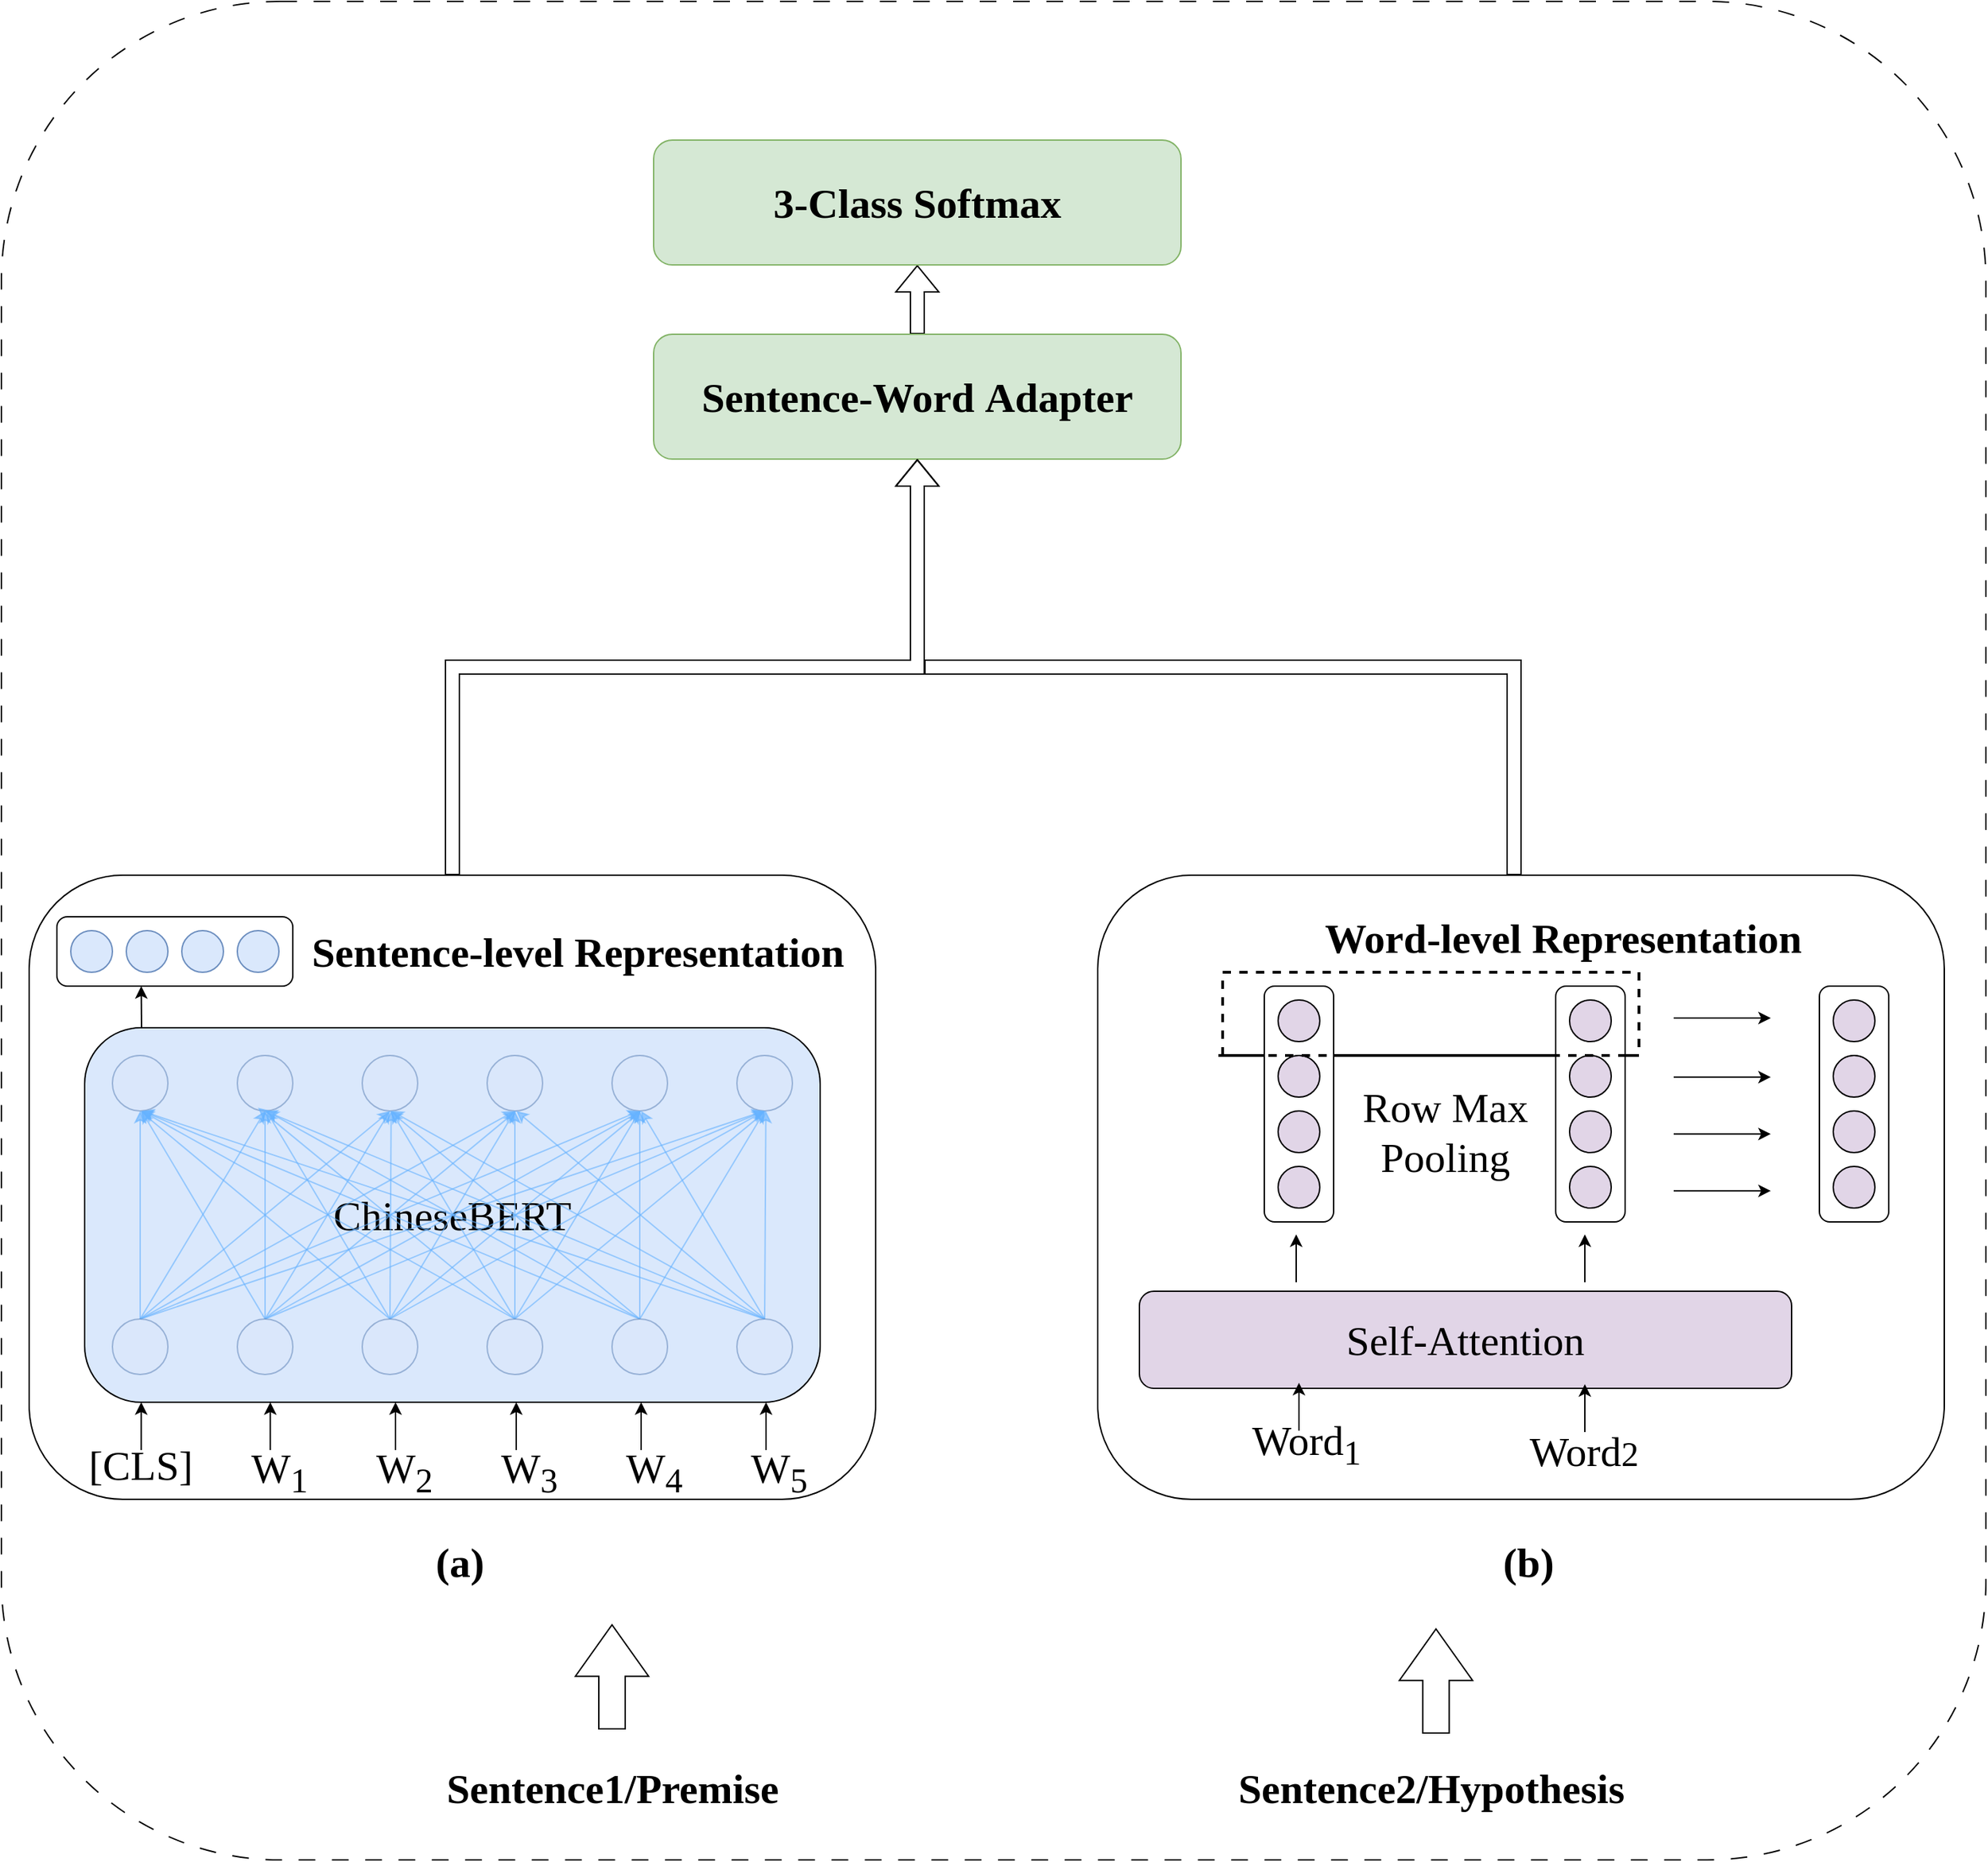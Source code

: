 <mxfile version="23.1.6" type="github">
  <diagram name="第 1 页" id="VYbCO--YuYpUogVYsecE">
    <mxGraphModel dx="3191" dy="1720" grid="1" gridSize="10" guides="1" tooltips="1" connect="1" arrows="1" fold="1" page="1" pageScale="1" pageWidth="827" pageHeight="1169" math="0" shadow="0">
      <root>
        <mxCell id="0" />
        <mxCell id="1" parent="0" />
        <mxCell id="rdohVRuR8QGzKIeL4WwT-202" value="" style="rounded=1;whiteSpace=wrap;html=1;dashed=1;dashPattern=12 12;" vertex="1" parent="1">
          <mxGeometry x="820" y="130" width="1430" height="1340" as="geometry" />
        </mxCell>
        <mxCell id="rdohVRuR8QGzKIeL4WwT-1" value="&lt;font face=&quot;Times New Roman&quot; style=&quot;font-size: 30px;&quot;&gt;&lt;b&gt;Sentence1/Premise&lt;/b&gt;&lt;/font&gt;" style="text;html=1;align=center;verticalAlign=middle;resizable=0;points=[];autosize=1;strokeColor=none;fillColor=none;" vertex="1" parent="1">
          <mxGeometry x="1130" y="1393" width="260" height="50" as="geometry" />
        </mxCell>
        <mxCell id="rdohVRuR8QGzKIeL4WwT-2" value="&lt;font face=&quot;Times New Roman&quot; style=&quot;font-size: 30px;&quot;&gt;&lt;b&gt;Sentence2/Hypothesis&lt;/b&gt;&lt;/font&gt;" style="text;html=1;align=center;verticalAlign=middle;resizable=0;points=[];autosize=1;strokeColor=none;fillColor=none;" vertex="1" parent="1">
          <mxGeometry x="1700" y="1393" width="300" height="50" as="geometry" />
        </mxCell>
        <mxCell id="rdohVRuR8QGzKIeL4WwT-63" value="" style="shape=flexArrow;endArrow=classic;html=1;rounded=0;endWidth=32.727;endSize=12.048;width=19.048;" edge="1" parent="1">
          <mxGeometry width="50" height="50" relative="1" as="geometry">
            <mxPoint x="1260" y="1376" as="sourcePoint" />
            <mxPoint x="1260" y="1300" as="targetPoint" />
          </mxGeometry>
        </mxCell>
        <mxCell id="rdohVRuR8QGzKIeL4WwT-64" value="" style="shape=flexArrow;endArrow=classic;html=1;rounded=0;endWidth=32.727;endSize=12.048;width=19.048;" edge="1" parent="1">
          <mxGeometry width="50" height="50" relative="1" as="geometry">
            <mxPoint x="1853.73" y="1379" as="sourcePoint" />
            <mxPoint x="1853.73" y="1303" as="targetPoint" />
          </mxGeometry>
        </mxCell>
        <mxCell id="rdohVRuR8QGzKIeL4WwT-67" value="" style="rounded=1;whiteSpace=wrap;html=1;" vertex="1" parent="1">
          <mxGeometry x="840" y="760" width="610" height="450" as="geometry" />
        </mxCell>
        <mxCell id="rdohVRuR8QGzKIeL4WwT-68" value="&lt;font style=&quot;font-size: 30px;&quot; face=&quot;Times New Roman&quot;&gt;&lt;b&gt;Sentence-level Representation&lt;/b&gt;&lt;/font&gt;" style="text;html=1;align=center;verticalAlign=middle;resizable=0;points=[];autosize=1;strokeColor=none;fillColor=none;" vertex="1" parent="1">
          <mxGeometry x="1030" y="790" width="410" height="50" as="geometry" />
        </mxCell>
        <mxCell id="rdohVRuR8QGzKIeL4WwT-69" value="&lt;font style=&quot;font-size: 30px;&quot; face=&quot;Times New Roman&quot;&gt;[CLS]&lt;/font&gt;" style="text;html=1;align=center;verticalAlign=middle;resizable=0;points=[];autosize=1;strokeColor=none;fillColor=none;" vertex="1" parent="1">
          <mxGeometry x="870" y="1160" width="100" height="50" as="geometry" />
        </mxCell>
        <mxCell id="rdohVRuR8QGzKIeL4WwT-70" value="&lt;font style=&quot;font-size: 30px;&quot; face=&quot;Times New Roman&quot;&gt;W&lt;sub&gt;1&lt;/sub&gt;&lt;/font&gt;" style="text;html=1;align=center;verticalAlign=middle;resizable=0;points=[];autosize=1;strokeColor=none;fillColor=none;" vertex="1" parent="1">
          <mxGeometry x="990" y="1160" width="60" height="60" as="geometry" />
        </mxCell>
        <mxCell id="rdohVRuR8QGzKIeL4WwT-71" value="&lt;font style=&quot;font-size: 30px;&quot; face=&quot;Times New Roman&quot;&gt;W&lt;sub&gt;2&lt;/sub&gt;&lt;/font&gt;" style="text;html=1;align=center;verticalAlign=middle;resizable=0;points=[];autosize=1;strokeColor=none;fillColor=none;" vertex="1" parent="1">
          <mxGeometry x="1080" y="1160" width="60" height="60" as="geometry" />
        </mxCell>
        <mxCell id="rdohVRuR8QGzKIeL4WwT-72" value="&lt;font style=&quot;font-size: 30px;&quot; face=&quot;Times New Roman&quot;&gt;W&lt;sub&gt;3&lt;/sub&gt;&lt;/font&gt;" style="text;html=1;align=center;verticalAlign=middle;resizable=0;points=[];autosize=1;strokeColor=none;fillColor=none;" vertex="1" parent="1">
          <mxGeometry x="1170" y="1160" width="60" height="60" as="geometry" />
        </mxCell>
        <mxCell id="rdohVRuR8QGzKIeL4WwT-73" value="&lt;font style=&quot;font-size: 30px;&quot; face=&quot;Times New Roman&quot;&gt;W&lt;sub&gt;4&lt;/sub&gt;&lt;/font&gt;" style="text;html=1;align=center;verticalAlign=middle;resizable=0;points=[];autosize=1;strokeColor=none;fillColor=none;" vertex="1" parent="1">
          <mxGeometry x="1260" y="1160" width="60" height="60" as="geometry" />
        </mxCell>
        <mxCell id="rdohVRuR8QGzKIeL4WwT-74" value="&lt;font style=&quot;font-size: 30px;&quot; face=&quot;Times New Roman&quot;&gt;W&lt;sub&gt;5&lt;/sub&gt;&lt;/font&gt;" style="text;html=1;align=center;verticalAlign=middle;resizable=0;points=[];autosize=1;strokeColor=none;fillColor=none;" vertex="1" parent="1">
          <mxGeometry x="1350" y="1160" width="60" height="60" as="geometry" />
        </mxCell>
        <mxCell id="rdohVRuR8QGzKIeL4WwT-75" value="" style="group" vertex="1" connectable="0" parent="1">
          <mxGeometry x="860" y="790" width="170" height="50" as="geometry" />
        </mxCell>
        <mxCell id="rdohVRuR8QGzKIeL4WwT-76" value="" style="rounded=1;whiteSpace=wrap;html=1;container=0;" vertex="1" parent="rdohVRuR8QGzKIeL4WwT-75">
          <mxGeometry width="170" height="50" as="geometry" />
        </mxCell>
        <mxCell id="rdohVRuR8QGzKIeL4WwT-77" value="" style="ellipse;whiteSpace=wrap;html=1;aspect=fixed;fillColor=#dae8fc;strokeColor=#6c8ebf;container=0;" vertex="1" parent="rdohVRuR8QGzKIeL4WwT-75">
          <mxGeometry x="10" y="10" width="30" height="30" as="geometry" />
        </mxCell>
        <mxCell id="rdohVRuR8QGzKIeL4WwT-78" value="" style="ellipse;whiteSpace=wrap;html=1;aspect=fixed;fillColor=#dae8fc;strokeColor=#6c8ebf;container=0;" vertex="1" parent="rdohVRuR8QGzKIeL4WwT-75">
          <mxGeometry x="50" y="10" width="30" height="30" as="geometry" />
        </mxCell>
        <mxCell id="rdohVRuR8QGzKIeL4WwT-79" value="" style="ellipse;whiteSpace=wrap;html=1;aspect=fixed;fillColor=#dae8fc;strokeColor=#6c8ebf;container=0;" vertex="1" parent="rdohVRuR8QGzKIeL4WwT-75">
          <mxGeometry x="130" y="10" width="30" height="30" as="geometry" />
        </mxCell>
        <mxCell id="rdohVRuR8QGzKIeL4WwT-80" value="" style="ellipse;whiteSpace=wrap;html=1;aspect=fixed;fillColor=#dae8fc;strokeColor=#6c8ebf;container=0;" vertex="1" parent="rdohVRuR8QGzKIeL4WwT-75">
          <mxGeometry x="90" y="10" width="30" height="30" as="geometry" />
        </mxCell>
        <mxCell id="rdohVRuR8QGzKIeL4WwT-81" value="" style="endArrow=classic;html=1;rounded=0;" edge="1" parent="1">
          <mxGeometry width="50" height="50" relative="1" as="geometry">
            <mxPoint x="920.76" y="1174.49" as="sourcePoint" />
            <mxPoint x="920.76" y="1140" as="targetPoint" />
          </mxGeometry>
        </mxCell>
        <mxCell id="rdohVRuR8QGzKIeL4WwT-82" value="" style="endArrow=classic;html=1;rounded=0;" edge="1" parent="1">
          <mxGeometry width="50" height="50" relative="1" as="geometry">
            <mxPoint x="1013.76" y="1174.49" as="sourcePoint" />
            <mxPoint x="1013.76" y="1140" as="targetPoint" />
          </mxGeometry>
        </mxCell>
        <mxCell id="rdohVRuR8QGzKIeL4WwT-83" value="" style="endArrow=classic;html=1;rounded=0;" edge="1" parent="1">
          <mxGeometry width="50" height="50" relative="1" as="geometry">
            <mxPoint x="1104" y="1174.49" as="sourcePoint" />
            <mxPoint x="1104" y="1140" as="targetPoint" />
          </mxGeometry>
        </mxCell>
        <mxCell id="rdohVRuR8QGzKIeL4WwT-84" value="" style="endArrow=classic;html=1;rounded=0;" edge="1" parent="1">
          <mxGeometry width="50" height="50" relative="1" as="geometry">
            <mxPoint x="1191" y="1174.49" as="sourcePoint" />
            <mxPoint x="1191" y="1140" as="targetPoint" />
          </mxGeometry>
        </mxCell>
        <mxCell id="rdohVRuR8QGzKIeL4WwT-85" value="" style="endArrow=classic;html=1;rounded=0;" edge="1" parent="1">
          <mxGeometry width="50" height="50" relative="1" as="geometry">
            <mxPoint x="1281" y="1174.49" as="sourcePoint" />
            <mxPoint x="1281" y="1140" as="targetPoint" />
          </mxGeometry>
        </mxCell>
        <mxCell id="rdohVRuR8QGzKIeL4WwT-86" value="" style="endArrow=classic;html=1;rounded=0;" edge="1" parent="1">
          <mxGeometry width="50" height="50" relative="1" as="geometry">
            <mxPoint x="1371" y="1174.49" as="sourcePoint" />
            <mxPoint x="1371" y="1140" as="targetPoint" />
          </mxGeometry>
        </mxCell>
        <mxCell id="rdohVRuR8QGzKIeL4WwT-87" value="" style="endArrow=classic;html=1;rounded=0;" edge="1" parent="1">
          <mxGeometry width="50" height="50" relative="1" as="geometry">
            <mxPoint x="921" y="870" as="sourcePoint" />
            <mxPoint x="920.76" y="840" as="targetPoint" />
          </mxGeometry>
        </mxCell>
        <mxCell id="rdohVRuR8QGzKIeL4WwT-88" value="&lt;font face=&quot;Times New Roman&quot;&gt;&lt;span style=&quot;font-size: 30px;&quot;&gt;&lt;b&gt;(a)&lt;/b&gt;&lt;/span&gt;&lt;/font&gt;" style="text;html=1;align=center;verticalAlign=middle;resizable=0;points=[];autosize=1;strokeColor=none;fillColor=none;" vertex="1" parent="1">
          <mxGeometry x="1120" y="1230" width="60" height="50" as="geometry" />
        </mxCell>
        <mxCell id="rdohVRuR8QGzKIeL4WwT-89" value="&lt;font face=&quot;Times New Roman&quot; style=&quot;font-size: 30px;&quot;&gt;ChineseBERT&lt;/font&gt;" style="rounded=1;whiteSpace=wrap;html=1;fillColor=#dae8fc;strokeColor=default;" vertex="1" parent="1">
          <mxGeometry x="880" y="870" width="530" height="270" as="geometry" />
        </mxCell>
        <mxCell id="rdohVRuR8QGzKIeL4WwT-90" value="" style="ellipse;whiteSpace=wrap;html=1;aspect=fixed;fillColor=#dae8fc;strokeColor=#6c8ebf;opacity=60;" vertex="1" parent="1">
          <mxGeometry x="900" y="890" width="40" height="40" as="geometry" />
        </mxCell>
        <mxCell id="rdohVRuR8QGzKIeL4WwT-91" value="" style="ellipse;whiteSpace=wrap;html=1;aspect=fixed;fillColor=#dae8fc;strokeColor=#6c8ebf;opacity=60;" vertex="1" parent="1">
          <mxGeometry x="990" y="890" width="40" height="40" as="geometry" />
        </mxCell>
        <mxCell id="rdohVRuR8QGzKIeL4WwT-92" value="" style="ellipse;whiteSpace=wrap;html=1;aspect=fixed;fillColor=#dae8fc;strokeColor=#6c8ebf;opacity=60;" vertex="1" parent="1">
          <mxGeometry x="1080" y="890" width="40" height="40" as="geometry" />
        </mxCell>
        <mxCell id="rdohVRuR8QGzKIeL4WwT-93" value="" style="ellipse;whiteSpace=wrap;html=1;aspect=fixed;fillColor=#dae8fc;strokeColor=#6c8ebf;opacity=60;" vertex="1" parent="1">
          <mxGeometry x="1170" y="890" width="40" height="40" as="geometry" />
        </mxCell>
        <mxCell id="rdohVRuR8QGzKIeL4WwT-94" value="" style="ellipse;whiteSpace=wrap;html=1;aspect=fixed;fillColor=#dae8fc;strokeColor=#6c8ebf;opacity=60;" vertex="1" parent="1">
          <mxGeometry x="1260" y="890" width="40" height="40" as="geometry" />
        </mxCell>
        <mxCell id="rdohVRuR8QGzKIeL4WwT-95" value="" style="ellipse;whiteSpace=wrap;html=1;aspect=fixed;fillColor=#dae8fc;strokeColor=#6c8ebf;opacity=60;" vertex="1" parent="1">
          <mxGeometry x="1350" y="890" width="40" height="40" as="geometry" />
        </mxCell>
        <mxCell id="rdohVRuR8QGzKIeL4WwT-96" style="edgeStyle=orthogonalEdgeStyle;rounded=0;orthogonalLoop=1;jettySize=auto;html=1;entryX=0.5;entryY=1;entryDx=0;entryDy=0;opacity=60;strokeColor=#66B2FF;" edge="1" parent="1" source="rdohVRuR8QGzKIeL4WwT-102" target="rdohVRuR8QGzKIeL4WwT-90">
          <mxGeometry relative="1" as="geometry" />
        </mxCell>
        <mxCell id="rdohVRuR8QGzKIeL4WwT-97" style="rounded=0;orthogonalLoop=1;jettySize=auto;html=1;exitX=0.5;exitY=0;exitDx=0;exitDy=0;entryX=0.5;entryY=1;entryDx=0;entryDy=0;opacity=60;strokeColor=#66B2FF;" edge="1" parent="1" source="rdohVRuR8QGzKIeL4WwT-102" target="rdohVRuR8QGzKIeL4WwT-91">
          <mxGeometry relative="1" as="geometry" />
        </mxCell>
        <mxCell id="rdohVRuR8QGzKIeL4WwT-98" style="rounded=0;orthogonalLoop=1;jettySize=auto;html=1;exitX=0.5;exitY=0;exitDx=0;exitDy=0;entryX=0.5;entryY=1;entryDx=0;entryDy=0;opacity=60;strokeColor=#66B2FF;" edge="1" parent="1" source="rdohVRuR8QGzKIeL4WwT-102" target="rdohVRuR8QGzKIeL4WwT-92">
          <mxGeometry relative="1" as="geometry" />
        </mxCell>
        <mxCell id="rdohVRuR8QGzKIeL4WwT-99" style="rounded=0;orthogonalLoop=1;jettySize=auto;html=1;exitX=0.5;exitY=0;exitDx=0;exitDy=0;entryX=0.5;entryY=1;entryDx=0;entryDy=0;opacity=60;strokeColor=#66B2FF;" edge="1" parent="1" source="rdohVRuR8QGzKIeL4WwT-102" target="rdohVRuR8QGzKIeL4WwT-93">
          <mxGeometry relative="1" as="geometry" />
        </mxCell>
        <mxCell id="rdohVRuR8QGzKIeL4WwT-100" style="rounded=0;orthogonalLoop=1;jettySize=auto;html=1;exitX=0.5;exitY=0;exitDx=0;exitDy=0;entryX=0.5;entryY=1;entryDx=0;entryDy=0;opacity=60;strokeColor=#66B2FF;" edge="1" parent="1" source="rdohVRuR8QGzKIeL4WwT-102" target="rdohVRuR8QGzKIeL4WwT-94">
          <mxGeometry relative="1" as="geometry" />
        </mxCell>
        <mxCell id="rdohVRuR8QGzKIeL4WwT-101" style="rounded=0;orthogonalLoop=1;jettySize=auto;html=1;exitX=0.5;exitY=0;exitDx=0;exitDy=0;entryX=0.5;entryY=1;entryDx=0;entryDy=0;opacity=60;strokeColor=#66B2FF;" edge="1" parent="1" source="rdohVRuR8QGzKIeL4WwT-102" target="rdohVRuR8QGzKIeL4WwT-95">
          <mxGeometry relative="1" as="geometry" />
        </mxCell>
        <mxCell id="rdohVRuR8QGzKIeL4WwT-102" value="" style="ellipse;whiteSpace=wrap;html=1;aspect=fixed;fillColor=#dae8fc;strokeColor=#6c8ebf;opacity=60;" vertex="1" parent="1">
          <mxGeometry x="900" y="1080" width="40" height="40" as="geometry" />
        </mxCell>
        <mxCell id="rdohVRuR8QGzKIeL4WwT-103" style="rounded=0;orthogonalLoop=1;jettySize=auto;html=1;exitX=0.5;exitY=0;exitDx=0;exitDy=0;opacity=60;strokeColor=#66B2FF;" edge="1" parent="1" source="rdohVRuR8QGzKIeL4WwT-109">
          <mxGeometry relative="1" as="geometry">
            <mxPoint x="921" y="930" as="targetPoint" />
          </mxGeometry>
        </mxCell>
        <mxCell id="rdohVRuR8QGzKIeL4WwT-104" style="rounded=0;orthogonalLoop=1;jettySize=auto;html=1;exitX=0.5;exitY=0;exitDx=0;exitDy=0;entryX=0.5;entryY=1;entryDx=0;entryDy=0;opacity=60;strokeColor=#66B2FF;" edge="1" parent="1" source="rdohVRuR8QGzKIeL4WwT-109" target="rdohVRuR8QGzKIeL4WwT-91">
          <mxGeometry relative="1" as="geometry" />
        </mxCell>
        <mxCell id="rdohVRuR8QGzKIeL4WwT-105" style="edgeStyle=none;rounded=0;orthogonalLoop=1;jettySize=auto;html=1;exitX=0.5;exitY=0;exitDx=0;exitDy=0;entryX=0.5;entryY=1;entryDx=0;entryDy=0;opacity=60;strokeColor=#66B2FF;" edge="1" parent="1" source="rdohVRuR8QGzKIeL4WwT-109" target="rdohVRuR8QGzKIeL4WwT-92">
          <mxGeometry relative="1" as="geometry" />
        </mxCell>
        <mxCell id="rdohVRuR8QGzKIeL4WwT-106" style="edgeStyle=none;rounded=0;orthogonalLoop=1;jettySize=auto;html=1;exitX=0.5;exitY=0;exitDx=0;exitDy=0;opacity=60;strokeColor=#66B2FF;" edge="1" parent="1" source="rdohVRuR8QGzKIeL4WwT-109">
          <mxGeometry relative="1" as="geometry">
            <mxPoint x="1191" y="930" as="targetPoint" />
          </mxGeometry>
        </mxCell>
        <mxCell id="rdohVRuR8QGzKIeL4WwT-107" style="edgeStyle=none;rounded=0;orthogonalLoop=1;jettySize=auto;html=1;exitX=0.5;exitY=0;exitDx=0;exitDy=0;opacity=60;strokeColor=#66B2FF;" edge="1" parent="1" source="rdohVRuR8QGzKIeL4WwT-109">
          <mxGeometry relative="1" as="geometry">
            <mxPoint x="1281" y="930" as="targetPoint" />
          </mxGeometry>
        </mxCell>
        <mxCell id="rdohVRuR8QGzKIeL4WwT-108" style="edgeStyle=none;rounded=0;orthogonalLoop=1;jettySize=auto;html=1;exitX=0.5;exitY=0;exitDx=0;exitDy=0;entryX=0.5;entryY=1;entryDx=0;entryDy=0;opacity=60;strokeColor=#66B2FF;" edge="1" parent="1" source="rdohVRuR8QGzKIeL4WwT-109" target="rdohVRuR8QGzKIeL4WwT-95">
          <mxGeometry relative="1" as="geometry" />
        </mxCell>
        <mxCell id="rdohVRuR8QGzKIeL4WwT-109" value="" style="ellipse;whiteSpace=wrap;html=1;aspect=fixed;fillColor=#dae8fc;strokeColor=#6c8ebf;opacity=60;" vertex="1" parent="1">
          <mxGeometry x="990" y="1080" width="40" height="40" as="geometry" />
        </mxCell>
        <mxCell id="rdohVRuR8QGzKIeL4WwT-110" style="edgeStyle=none;rounded=0;orthogonalLoop=1;jettySize=auto;html=1;exitX=0.5;exitY=0;exitDx=0;exitDy=0;entryX=0.5;entryY=1;entryDx=0;entryDy=0;opacity=60;strokeColor=#66B2FF;" edge="1" parent="1" source="rdohVRuR8QGzKIeL4WwT-116" target="rdohVRuR8QGzKIeL4WwT-90">
          <mxGeometry relative="1" as="geometry" />
        </mxCell>
        <mxCell id="rdohVRuR8QGzKIeL4WwT-111" style="edgeStyle=none;rounded=0;orthogonalLoop=1;jettySize=auto;html=1;exitX=0.5;exitY=0;exitDx=0;exitDy=0;opacity=60;strokeColor=#66B2FF;" edge="1" parent="1" source="rdohVRuR8QGzKIeL4WwT-116">
          <mxGeometry relative="1" as="geometry">
            <mxPoint x="1011" y="930" as="targetPoint" />
          </mxGeometry>
        </mxCell>
        <mxCell id="rdohVRuR8QGzKIeL4WwT-112" style="edgeStyle=none;rounded=0;orthogonalLoop=1;jettySize=auto;html=1;exitX=0.5;exitY=0;exitDx=0;exitDy=0;opacity=60;strokeColor=#66B2FF;" edge="1" parent="1" source="rdohVRuR8QGzKIeL4WwT-116">
          <mxGeometry relative="1" as="geometry">
            <mxPoint x="1100.857" y="930" as="targetPoint" />
          </mxGeometry>
        </mxCell>
        <mxCell id="rdohVRuR8QGzKIeL4WwT-113" style="edgeStyle=none;rounded=0;orthogonalLoop=1;jettySize=auto;html=1;exitX=0.5;exitY=0;exitDx=0;exitDy=0;entryX=0.5;entryY=1;entryDx=0;entryDy=0;opacity=60;strokeColor=#66B2FF;" edge="1" parent="1" source="rdohVRuR8QGzKIeL4WwT-116" target="rdohVRuR8QGzKIeL4WwT-93">
          <mxGeometry relative="1" as="geometry" />
        </mxCell>
        <mxCell id="rdohVRuR8QGzKIeL4WwT-114" style="edgeStyle=none;rounded=0;orthogonalLoop=1;jettySize=auto;html=1;exitX=0.5;exitY=0;exitDx=0;exitDy=0;opacity=60;strokeColor=#66B2FF;" edge="1" parent="1" source="rdohVRuR8QGzKIeL4WwT-116">
          <mxGeometry relative="1" as="geometry">
            <mxPoint x="1281" y="930" as="targetPoint" />
          </mxGeometry>
        </mxCell>
        <mxCell id="rdohVRuR8QGzKIeL4WwT-115" style="edgeStyle=none;rounded=0;orthogonalLoop=1;jettySize=auto;html=1;exitX=0.5;exitY=0;exitDx=0;exitDy=0;entryX=0.5;entryY=1;entryDx=0;entryDy=0;opacity=60;strokeColor=#66B2FF;" edge="1" parent="1" source="rdohVRuR8QGzKIeL4WwT-116" target="rdohVRuR8QGzKIeL4WwT-95">
          <mxGeometry relative="1" as="geometry" />
        </mxCell>
        <mxCell id="rdohVRuR8QGzKIeL4WwT-116" value="" style="ellipse;whiteSpace=wrap;html=1;aspect=fixed;fillColor=#dae8fc;strokeColor=#6c8ebf;opacity=60;" vertex="1" parent="1">
          <mxGeometry x="1080" y="1080" width="40" height="40" as="geometry" />
        </mxCell>
        <mxCell id="rdohVRuR8QGzKIeL4WwT-117" style="edgeStyle=none;rounded=0;orthogonalLoop=1;jettySize=auto;html=1;exitX=0.5;exitY=0;exitDx=0;exitDy=0;opacity=60;strokeColor=#66B2FF;" edge="1" parent="1" source="rdohVRuR8QGzKIeL4WwT-123">
          <mxGeometry relative="1" as="geometry">
            <mxPoint x="921" y="930" as="targetPoint" />
          </mxGeometry>
        </mxCell>
        <mxCell id="rdohVRuR8QGzKIeL4WwT-118" style="edgeStyle=none;rounded=0;orthogonalLoop=1;jettySize=auto;html=1;exitX=0.5;exitY=0;exitDx=0;exitDy=0;entryX=0.371;entryY=0.941;entryDx=0;entryDy=0;entryPerimeter=0;opacity=60;strokeColor=#66B2FF;" edge="1" parent="1" source="rdohVRuR8QGzKIeL4WwT-123" target="rdohVRuR8QGzKIeL4WwT-91">
          <mxGeometry relative="1" as="geometry" />
        </mxCell>
        <mxCell id="rdohVRuR8QGzKIeL4WwT-119" style="edgeStyle=none;rounded=0;orthogonalLoop=1;jettySize=auto;html=1;exitX=0.5;exitY=0;exitDx=0;exitDy=0;opacity=60;strokeColor=#66B2FF;" edge="1" parent="1" source="rdohVRuR8QGzKIeL4WwT-123">
          <mxGeometry relative="1" as="geometry">
            <mxPoint x="1101" y="930" as="targetPoint" />
          </mxGeometry>
        </mxCell>
        <mxCell id="rdohVRuR8QGzKIeL4WwT-120" style="edgeStyle=none;rounded=0;orthogonalLoop=1;jettySize=auto;html=1;exitX=0.5;exitY=0;exitDx=0;exitDy=0;opacity=60;strokeColor=#66B2FF;" edge="1" parent="1" source="rdohVRuR8QGzKIeL4WwT-123" target="rdohVRuR8QGzKIeL4WwT-93">
          <mxGeometry relative="1" as="geometry" />
        </mxCell>
        <mxCell id="rdohVRuR8QGzKIeL4WwT-121" style="edgeStyle=none;rounded=0;orthogonalLoop=1;jettySize=auto;html=1;exitX=0.5;exitY=0;exitDx=0;exitDy=0;entryX=0.5;entryY=1;entryDx=0;entryDy=0;opacity=60;strokeColor=#66B2FF;" edge="1" parent="1" source="rdohVRuR8QGzKIeL4WwT-123" target="rdohVRuR8QGzKIeL4WwT-94">
          <mxGeometry relative="1" as="geometry" />
        </mxCell>
        <mxCell id="rdohVRuR8QGzKIeL4WwT-122" style="edgeStyle=none;rounded=0;orthogonalLoop=1;jettySize=auto;html=1;exitX=0.5;exitY=0;exitDx=0;exitDy=0;opacity=60;strokeColor=#66B2FF;" edge="1" parent="1" source="rdohVRuR8QGzKIeL4WwT-123">
          <mxGeometry relative="1" as="geometry">
            <mxPoint x="1371" y="930" as="targetPoint" />
          </mxGeometry>
        </mxCell>
        <mxCell id="rdohVRuR8QGzKIeL4WwT-123" value="" style="ellipse;whiteSpace=wrap;html=1;aspect=fixed;fillColor=#dae8fc;strokeColor=#6c8ebf;opacity=60;" vertex="1" parent="1">
          <mxGeometry x="1170" y="1080" width="40" height="40" as="geometry" />
        </mxCell>
        <mxCell id="rdohVRuR8QGzKIeL4WwT-124" style="edgeStyle=none;rounded=0;orthogonalLoop=1;jettySize=auto;html=1;exitX=0.5;exitY=0;exitDx=0;exitDy=0;opacity=60;strokeColor=#66B2FF;" edge="1" parent="1" source="rdohVRuR8QGzKIeL4WwT-129">
          <mxGeometry relative="1" as="geometry">
            <mxPoint x="921" y="930" as="targetPoint" />
          </mxGeometry>
        </mxCell>
        <mxCell id="rdohVRuR8QGzKIeL4WwT-125" style="edgeStyle=none;rounded=0;orthogonalLoop=1;jettySize=auto;html=1;exitX=0.5;exitY=0;exitDx=0;exitDy=0;opacity=60;strokeColor=#66B2FF;" edge="1" parent="1" source="rdohVRuR8QGzKIeL4WwT-129">
          <mxGeometry relative="1" as="geometry">
            <mxPoint x="1011" y="930" as="targetPoint" />
          </mxGeometry>
        </mxCell>
        <mxCell id="rdohVRuR8QGzKIeL4WwT-126" style="edgeStyle=none;rounded=0;orthogonalLoop=1;jettySize=auto;html=1;exitX=0.5;exitY=0;exitDx=0;exitDy=0;entryX=0.5;entryY=1;entryDx=0;entryDy=0;opacity=60;strokeColor=#66B2FF;" edge="1" parent="1" source="rdohVRuR8QGzKIeL4WwT-129" target="rdohVRuR8QGzKIeL4WwT-92">
          <mxGeometry relative="1" as="geometry" />
        </mxCell>
        <mxCell id="rdohVRuR8QGzKIeL4WwT-127" style="edgeStyle=none;rounded=0;orthogonalLoop=1;jettySize=auto;html=1;exitX=0.5;exitY=0;exitDx=0;exitDy=0;entryX=0.5;entryY=1;entryDx=0;entryDy=0;opacity=60;strokeColor=#66B2FF;" edge="1" parent="1" source="rdohVRuR8QGzKIeL4WwT-129" target="rdohVRuR8QGzKIeL4WwT-94">
          <mxGeometry relative="1" as="geometry" />
        </mxCell>
        <mxCell id="rdohVRuR8QGzKIeL4WwT-128" style="edgeStyle=none;rounded=0;orthogonalLoop=1;jettySize=auto;html=1;exitX=0.5;exitY=0;exitDx=0;exitDy=0;entryX=0.5;entryY=1;entryDx=0;entryDy=0;opacity=60;strokeColor=#66B2FF;" edge="1" parent="1" source="rdohVRuR8QGzKIeL4WwT-129" target="rdohVRuR8QGzKIeL4WwT-95">
          <mxGeometry relative="1" as="geometry" />
        </mxCell>
        <mxCell id="rdohVRuR8QGzKIeL4WwT-129" value="" style="ellipse;whiteSpace=wrap;html=1;aspect=fixed;fillColor=#dae8fc;strokeColor=#6c8ebf;opacity=60;" vertex="1" parent="1">
          <mxGeometry x="1260" y="1080" width="40" height="40" as="geometry" />
        </mxCell>
        <mxCell id="rdohVRuR8QGzKIeL4WwT-130" style="edgeStyle=none;rounded=0;orthogonalLoop=1;jettySize=auto;html=1;exitX=0.5;exitY=0;exitDx=0;exitDy=0;opacity=60;strokeColor=#66B2FF;" edge="1" parent="1" source="rdohVRuR8QGzKIeL4WwT-136">
          <mxGeometry relative="1" as="geometry">
            <mxPoint x="921" y="930" as="targetPoint" />
          </mxGeometry>
        </mxCell>
        <mxCell id="rdohVRuR8QGzKIeL4WwT-131" style="edgeStyle=none;rounded=0;orthogonalLoop=1;jettySize=auto;html=1;exitX=0.5;exitY=0;exitDx=0;exitDy=0;entryX=0.5;entryY=1;entryDx=0;entryDy=0;opacity=60;strokeColor=#66B2FF;" edge="1" parent="1" source="rdohVRuR8QGzKIeL4WwT-136" target="rdohVRuR8QGzKIeL4WwT-91">
          <mxGeometry relative="1" as="geometry" />
        </mxCell>
        <mxCell id="rdohVRuR8QGzKIeL4WwT-132" style="edgeStyle=none;rounded=0;orthogonalLoop=1;jettySize=auto;html=1;exitX=0.5;exitY=0;exitDx=0;exitDy=0;opacity=60;strokeColor=#66B2FF;" edge="1" parent="1" source="rdohVRuR8QGzKIeL4WwT-136">
          <mxGeometry relative="1" as="geometry">
            <mxPoint x="1101" y="930" as="targetPoint" />
          </mxGeometry>
        </mxCell>
        <mxCell id="rdohVRuR8QGzKIeL4WwT-133" style="edgeStyle=none;rounded=0;orthogonalLoop=1;jettySize=auto;html=1;exitX=0.5;exitY=0;exitDx=0;exitDy=0;opacity=60;strokeColor=#66B2FF;" edge="1" parent="1" source="rdohVRuR8QGzKIeL4WwT-136">
          <mxGeometry relative="1" as="geometry">
            <mxPoint x="1191" y="930" as="targetPoint" />
          </mxGeometry>
        </mxCell>
        <mxCell id="rdohVRuR8QGzKIeL4WwT-134" style="edgeStyle=none;rounded=0;orthogonalLoop=1;jettySize=auto;html=1;exitX=0.5;exitY=0;exitDx=0;exitDy=0;opacity=60;strokeColor=#66B2FF;" edge="1" parent="1" source="rdohVRuR8QGzKIeL4WwT-136">
          <mxGeometry relative="1" as="geometry">
            <mxPoint x="1281" y="930" as="targetPoint" />
          </mxGeometry>
        </mxCell>
        <mxCell id="rdohVRuR8QGzKIeL4WwT-135" style="edgeStyle=none;rounded=0;orthogonalLoop=1;jettySize=auto;html=1;exitX=0.5;exitY=0;exitDx=0;exitDy=0;opacity=60;strokeColor=#66B2FF;" edge="1" parent="1" source="rdohVRuR8QGzKIeL4WwT-136">
          <mxGeometry relative="1" as="geometry">
            <mxPoint x="1370.857" y="930" as="targetPoint" />
          </mxGeometry>
        </mxCell>
        <mxCell id="rdohVRuR8QGzKIeL4WwT-136" value="" style="ellipse;whiteSpace=wrap;html=1;aspect=fixed;fillColor=#dae8fc;strokeColor=#6c8ebf;opacity=60;" vertex="1" parent="1">
          <mxGeometry x="1350" y="1080" width="40" height="40" as="geometry" />
        </mxCell>
        <mxCell id="rdohVRuR8QGzKIeL4WwT-201" style="edgeStyle=orthogonalEdgeStyle;rounded=0;orthogonalLoop=1;jettySize=auto;html=1;exitX=0.5;exitY=0;exitDx=0;exitDy=0;shape=flexArrow;endArrow=none;endFill=0;" edge="1" parent="1">
          <mxGeometry relative="1" as="geometry">
            <mxPoint x="1485" y="610" as="targetPoint" />
            <mxPoint x="1910" y="760" as="sourcePoint" />
            <Array as="points">
              <mxPoint x="1910" y="610" />
            </Array>
          </mxGeometry>
        </mxCell>
        <mxCell id="rdohVRuR8QGzKIeL4WwT-160" value="" style="rounded=1;whiteSpace=wrap;html=1;container=0;" vertex="1" parent="1">
          <mxGeometry x="1610" y="760" width="610" height="450" as="geometry" />
        </mxCell>
        <mxCell id="rdohVRuR8QGzKIeL4WwT-161" value="&lt;font face=&quot;Times New Roman&quot;&gt;&lt;span style=&quot;font-size: 30px;&quot;&gt;&lt;b&gt;(b)&lt;/b&gt;&lt;/span&gt;&lt;/font&gt;" style="text;html=1;align=center;verticalAlign=middle;resizable=0;points=[];autosize=1;strokeColor=none;fillColor=none;container=0;" vertex="1" parent="1">
          <mxGeometry x="1890" y="1230" width="60" height="50" as="geometry" />
        </mxCell>
        <mxCell id="rdohVRuR8QGzKIeL4WwT-162" value="&lt;font face=&quot;Times New Roman&quot;&gt;&lt;span style=&quot;font-size: 30px;&quot;&gt;Word&lt;sub&gt;1&lt;/sub&gt;&lt;/span&gt;&lt;/font&gt;" style="text;html=1;align=center;verticalAlign=middle;resizable=0;points=[];autosize=1;strokeColor=none;fillColor=none;container=0;" vertex="1" parent="1">
          <mxGeometry x="1710" y="1140" width="100" height="60" as="geometry" />
        </mxCell>
        <mxCell id="rdohVRuR8QGzKIeL4WwT-163" value="&lt;font style=&quot;font-size: 30px;&quot; face=&quot;Times New Roman&quot;&gt;Self-Attention&lt;/font&gt;" style="rounded=1;whiteSpace=wrap;html=1;fillColor=#e1d5e7;strokeColor=#000000;container=0;" vertex="1" parent="1">
          <mxGeometry x="1640" y="1060" width="470" height="70" as="geometry" />
        </mxCell>
        <mxCell id="rdohVRuR8QGzKIeL4WwT-164" value="&lt;font style=&quot;font-size: 30px;&quot; face=&quot;Times New Roman&quot;&gt;&lt;b&gt;Word&lt;/b&gt;&lt;/font&gt;&lt;font face=&quot;Times New Roman&quot; style=&quot;font-size: 30px;&quot;&gt;&lt;b&gt;&lt;font style=&quot;font-size: 30px;&quot;&gt;-level&amp;nbsp;&lt;/font&gt;Representation&lt;/b&gt;&lt;/font&gt;" style="text;html=1;align=center;verticalAlign=middle;resizable=0;points=[];autosize=1;strokeColor=none;fillColor=none;container=0;" vertex="1" parent="1">
          <mxGeometry x="1760" y="780" width="370" height="50" as="geometry" />
        </mxCell>
        <mxCell id="rdohVRuR8QGzKIeL4WwT-166" value="" style="rounded=0;whiteSpace=wrap;html=1;dashed=1;strokeWidth=2;container=0;" vertex="1" parent="1">
          <mxGeometry x="1700" y="830" width="300" height="60" as="geometry" />
        </mxCell>
        <mxCell id="rdohVRuR8QGzKIeL4WwT-167" value="&lt;font face=&quot;Times New Roman&quot; style=&quot;font-size: 30px;&quot;&gt;Row Max &lt;br&gt;Pooling&lt;/font&gt;" style="text;html=1;align=center;verticalAlign=middle;resizable=0;points=[];autosize=1;strokeColor=none;fillColor=none;container=0;" vertex="1" parent="1">
          <mxGeometry x="1790" y="900" width="140" height="90" as="geometry" />
        </mxCell>
        <mxCell id="rdohVRuR8QGzKIeL4WwT-168" value="" style="endArrow=classic;html=1;rounded=0;" edge="1" parent="1">
          <mxGeometry width="50" height="50" relative="1" as="geometry">
            <mxPoint x="1755" y="1160.44" as="sourcePoint" />
            <mxPoint x="1755" y="1125.95" as="targetPoint" />
          </mxGeometry>
        </mxCell>
        <mxCell id="rdohVRuR8QGzKIeL4WwT-169" value="" style="endArrow=classic;html=1;rounded=0;" edge="1" parent="1">
          <mxGeometry width="50" height="50" relative="1" as="geometry">
            <mxPoint x="1961" y="1161.44" as="sourcePoint" />
            <mxPoint x="1961" y="1126.95" as="targetPoint" />
          </mxGeometry>
        </mxCell>
        <mxCell id="rdohVRuR8QGzKIeL4WwT-170" value="" style="endArrow=classic;html=1;rounded=0;" edge="1" parent="1">
          <mxGeometry width="50" height="50" relative="1" as="geometry">
            <mxPoint x="1961" y="1053.44" as="sourcePoint" />
            <mxPoint x="1961" y="1018.95" as="targetPoint" />
          </mxGeometry>
        </mxCell>
        <mxCell id="rdohVRuR8QGzKIeL4WwT-171" value="" style="endArrow=classic;html=1;rounded=0;" edge="1" parent="1">
          <mxGeometry width="50" height="50" relative="1" as="geometry">
            <mxPoint x="1753" y="1053.44" as="sourcePoint" />
            <mxPoint x="1753" y="1018.95" as="targetPoint" />
          </mxGeometry>
        </mxCell>
        <mxCell id="rdohVRuR8QGzKIeL4WwT-172" value="" style="endArrow=classic;html=1;rounded=0;" edge="1" parent="1">
          <mxGeometry width="50" height="50" relative="1" as="geometry">
            <mxPoint x="2025" y="863.0" as="sourcePoint" />
            <mxPoint x="2095" y="863.0" as="targetPoint" />
          </mxGeometry>
        </mxCell>
        <mxCell id="rdohVRuR8QGzKIeL4WwT-173" value="" style="endArrow=classic;html=1;rounded=0;" edge="1" parent="1">
          <mxGeometry width="50" height="50" relative="1" as="geometry">
            <mxPoint x="2025" y="905.59" as="sourcePoint" />
            <mxPoint x="2095" y="905.59" as="targetPoint" />
          </mxGeometry>
        </mxCell>
        <mxCell id="rdohVRuR8QGzKIeL4WwT-174" value="" style="endArrow=classic;html=1;rounded=0;" edge="1" parent="1">
          <mxGeometry width="50" height="50" relative="1" as="geometry">
            <mxPoint x="2025" y="946.59" as="sourcePoint" />
            <mxPoint x="2095" y="946.59" as="targetPoint" />
          </mxGeometry>
        </mxCell>
        <mxCell id="rdohVRuR8QGzKIeL4WwT-175" value="" style="endArrow=classic;html=1;rounded=0;" edge="1" parent="1">
          <mxGeometry width="50" height="50" relative="1" as="geometry">
            <mxPoint x="2025" y="987.59" as="sourcePoint" />
            <mxPoint x="2095" y="987.59" as="targetPoint" />
          </mxGeometry>
        </mxCell>
        <mxCell id="rdohVRuR8QGzKIeL4WwT-176" value="" style="endArrow=none;dashed=1;html=1;rounded=0;entryX=1;entryY=1;entryDx=0;entryDy=0;strokeWidth=2;exitX=0;exitY=1;exitDx=0;exitDy=0;" edge="1" parent="1" source="rdohVRuR8QGzKIeL4WwT-166" target="rdohVRuR8QGzKIeL4WwT-166">
          <mxGeometry width="50" height="50" relative="1" as="geometry">
            <mxPoint x="1697" y="891" as="sourcePoint" />
            <mxPoint x="1747" y="841" as="targetPoint" />
          </mxGeometry>
        </mxCell>
        <mxCell id="rdohVRuR8QGzKIeL4WwT-177" value="" style="rounded=1;whiteSpace=wrap;html=1;direction=west;rotation=90;container=0;" vertex="1" parent="1">
          <mxGeometry x="1880" y="900" width="170" height="50" as="geometry" />
        </mxCell>
        <mxCell id="rdohVRuR8QGzKIeL4WwT-178" value="" style="ellipse;whiteSpace=wrap;html=1;aspect=fixed;fillColor=#e1d5e7;direction=west;container=0;" vertex="1" parent="1">
          <mxGeometry x="1950" y="850" width="30" height="30" as="geometry" />
        </mxCell>
        <mxCell id="rdohVRuR8QGzKIeL4WwT-179" value="" style="ellipse;whiteSpace=wrap;html=1;aspect=fixed;fillColor=#e1d5e7;direction=west;container=0;" vertex="1" parent="1">
          <mxGeometry x="1950" y="890" width="30" height="30" as="geometry" />
        </mxCell>
        <mxCell id="rdohVRuR8QGzKIeL4WwT-180" value="" style="ellipse;whiteSpace=wrap;html=1;aspect=fixed;fillColor=#e1d5e7;direction=west;container=0;" vertex="1" parent="1">
          <mxGeometry x="1950" y="930" width="30" height="30" as="geometry" />
        </mxCell>
        <mxCell id="rdohVRuR8QGzKIeL4WwT-181" value="" style="ellipse;whiteSpace=wrap;html=1;aspect=fixed;fillColor=#e1d5e7;direction=west;container=0;" vertex="1" parent="1">
          <mxGeometry x="1950" y="970" width="30" height="30" as="geometry" />
        </mxCell>
        <mxCell id="rdohVRuR8QGzKIeL4WwT-182" value="" style="rounded=1;whiteSpace=wrap;html=1;direction=west;rotation=90;container=0;" vertex="1" parent="1">
          <mxGeometry x="2070" y="900" width="170" height="50" as="geometry" />
        </mxCell>
        <mxCell id="rdohVRuR8QGzKIeL4WwT-183" value="" style="ellipse;whiteSpace=wrap;html=1;aspect=fixed;fillColor=#e1d5e7;direction=west;container=0;" vertex="1" parent="1">
          <mxGeometry x="2140" y="850" width="30" height="30" as="geometry" />
        </mxCell>
        <mxCell id="rdohVRuR8QGzKIeL4WwT-184" value="" style="ellipse;whiteSpace=wrap;html=1;aspect=fixed;fillColor=#e1d5e7;direction=west;container=0;" vertex="1" parent="1">
          <mxGeometry x="2140" y="890" width="30" height="30" as="geometry" />
        </mxCell>
        <mxCell id="rdohVRuR8QGzKIeL4WwT-185" value="" style="ellipse;whiteSpace=wrap;html=1;aspect=fixed;fillColor=#e1d5e7;direction=west;container=0;" vertex="1" parent="1">
          <mxGeometry x="2140" y="930" width="30" height="30" as="geometry" />
        </mxCell>
        <mxCell id="rdohVRuR8QGzKIeL4WwT-186" value="" style="ellipse;whiteSpace=wrap;html=1;aspect=fixed;fillColor=#e1d5e7;direction=west;container=0;" vertex="1" parent="1">
          <mxGeometry x="2140" y="970" width="30" height="30" as="geometry" />
        </mxCell>
        <mxCell id="rdohVRuR8QGzKIeL4WwT-187" value="" style="rounded=1;whiteSpace=wrap;html=1;direction=west;rotation=90;container=0;" vertex="1" parent="1">
          <mxGeometry x="1670" y="900" width="170" height="50" as="geometry" />
        </mxCell>
        <mxCell id="rdohVRuR8QGzKIeL4WwT-188" value="" style="ellipse;whiteSpace=wrap;html=1;aspect=fixed;fillColor=#e1d5e7;direction=west;container=0;" vertex="1" parent="1">
          <mxGeometry x="1740" y="850" width="30" height="30" as="geometry" />
        </mxCell>
        <mxCell id="rdohVRuR8QGzKIeL4WwT-189" value="" style="ellipse;whiteSpace=wrap;html=1;aspect=fixed;fillColor=#e1d5e7;direction=west;container=0;" vertex="1" parent="1">
          <mxGeometry x="1740" y="890" width="30" height="30" as="geometry" />
        </mxCell>
        <mxCell id="rdohVRuR8QGzKIeL4WwT-190" value="" style="ellipse;whiteSpace=wrap;html=1;aspect=fixed;fillColor=#e1d5e7;direction=west;container=0;" vertex="1" parent="1">
          <mxGeometry x="1740" y="930" width="30" height="30" as="geometry" />
        </mxCell>
        <mxCell id="rdohVRuR8QGzKIeL4WwT-191" value="" style="ellipse;whiteSpace=wrap;html=1;aspect=fixed;fillColor=#e1d5e7;direction=west;container=0;" vertex="1" parent="1">
          <mxGeometry x="1740" y="970" width="30" height="30" as="geometry" />
        </mxCell>
        <mxCell id="rdohVRuR8QGzKIeL4WwT-193" value="" style="endArrow=none;dashed=1;html=1;rounded=0;strokeWidth=2;" edge="1" parent="1">
          <mxGeometry width="50" height="50" relative="1" as="geometry">
            <mxPoint x="1697" y="890" as="sourcePoint" />
            <mxPoint x="2000" y="890" as="targetPoint" />
          </mxGeometry>
        </mxCell>
        <mxCell id="rdohVRuR8QGzKIeL4WwT-205" style="edgeStyle=orthogonalEdgeStyle;rounded=0;orthogonalLoop=1;jettySize=auto;html=1;exitX=0.5;exitY=0;exitDx=0;exitDy=0;shape=flexArrow;" edge="1" parent="1" source="rdohVRuR8QGzKIeL4WwT-140" target="rdohVRuR8QGzKIeL4WwT-204">
          <mxGeometry relative="1" as="geometry" />
        </mxCell>
        <mxCell id="rdohVRuR8QGzKIeL4WwT-140" value="&lt;font style=&quot;border-color: var(--border-color); font-size: 30px;&quot; face=&quot;Times New Roman&quot;&gt;&lt;b style=&quot;border-color: var(--border-color);&quot;&gt;Sentence-Word&amp;nbsp;&lt;/b&gt;&lt;/font&gt;&lt;font style=&quot;border-color: var(--border-color);&quot; face=&quot;Times New Roman&quot;&gt;&lt;b style=&quot;border-color: var(--border-color); font-size: 30px;&quot;&gt;Adapter&lt;/b&gt;&lt;/font&gt;" style="rounded=1;whiteSpace=wrap;html=1;fillColor=#d5e8d4;strokeColor=#82b366;" vertex="1" parent="1">
          <mxGeometry x="1290" y="370" width="380" height="90" as="geometry" />
        </mxCell>
        <mxCell id="rdohVRuR8QGzKIeL4WwT-196" value="&lt;font face=&quot;Times New Roman&quot;&gt;&lt;span style=&quot;font-size: 30px;&quot;&gt;Word&lt;/span&gt;&lt;span style=&quot;font-size: 25px;&quot;&gt;2&lt;/span&gt;&lt;/font&gt;" style="text;html=1;align=center;verticalAlign=middle;resizable=0;points=[];autosize=1;strokeColor=none;fillColor=none;container=0;" vertex="1" parent="1">
          <mxGeometry x="1910" y="1150" width="100" height="50" as="geometry" />
        </mxCell>
        <mxCell id="rdohVRuR8QGzKIeL4WwT-199" style="edgeStyle=orthogonalEdgeStyle;rounded=0;orthogonalLoop=1;jettySize=auto;html=1;exitX=0.5;exitY=0;exitDx=0;exitDy=0;shape=flexArrow;" edge="1" parent="1" source="rdohVRuR8QGzKIeL4WwT-67">
          <mxGeometry relative="1" as="geometry">
            <mxPoint x="1480" y="460" as="targetPoint" />
            <Array as="points">
              <mxPoint x="1145" y="610" />
              <mxPoint x="1480" y="610" />
            </Array>
          </mxGeometry>
        </mxCell>
        <mxCell id="rdohVRuR8QGzKIeL4WwT-204" value="&lt;font face=&quot;Times New Roman&quot;&gt;&lt;span style=&quot;font-size: 30px;&quot;&gt;&lt;b&gt;3-Class Softmax&lt;/b&gt;&lt;/span&gt;&lt;/font&gt;" style="rounded=1;whiteSpace=wrap;html=1;fillColor=#d5e8d4;strokeColor=#82b366;" vertex="1" parent="1">
          <mxGeometry x="1290" y="230" width="380" height="90" as="geometry" />
        </mxCell>
      </root>
    </mxGraphModel>
  </diagram>
</mxfile>
